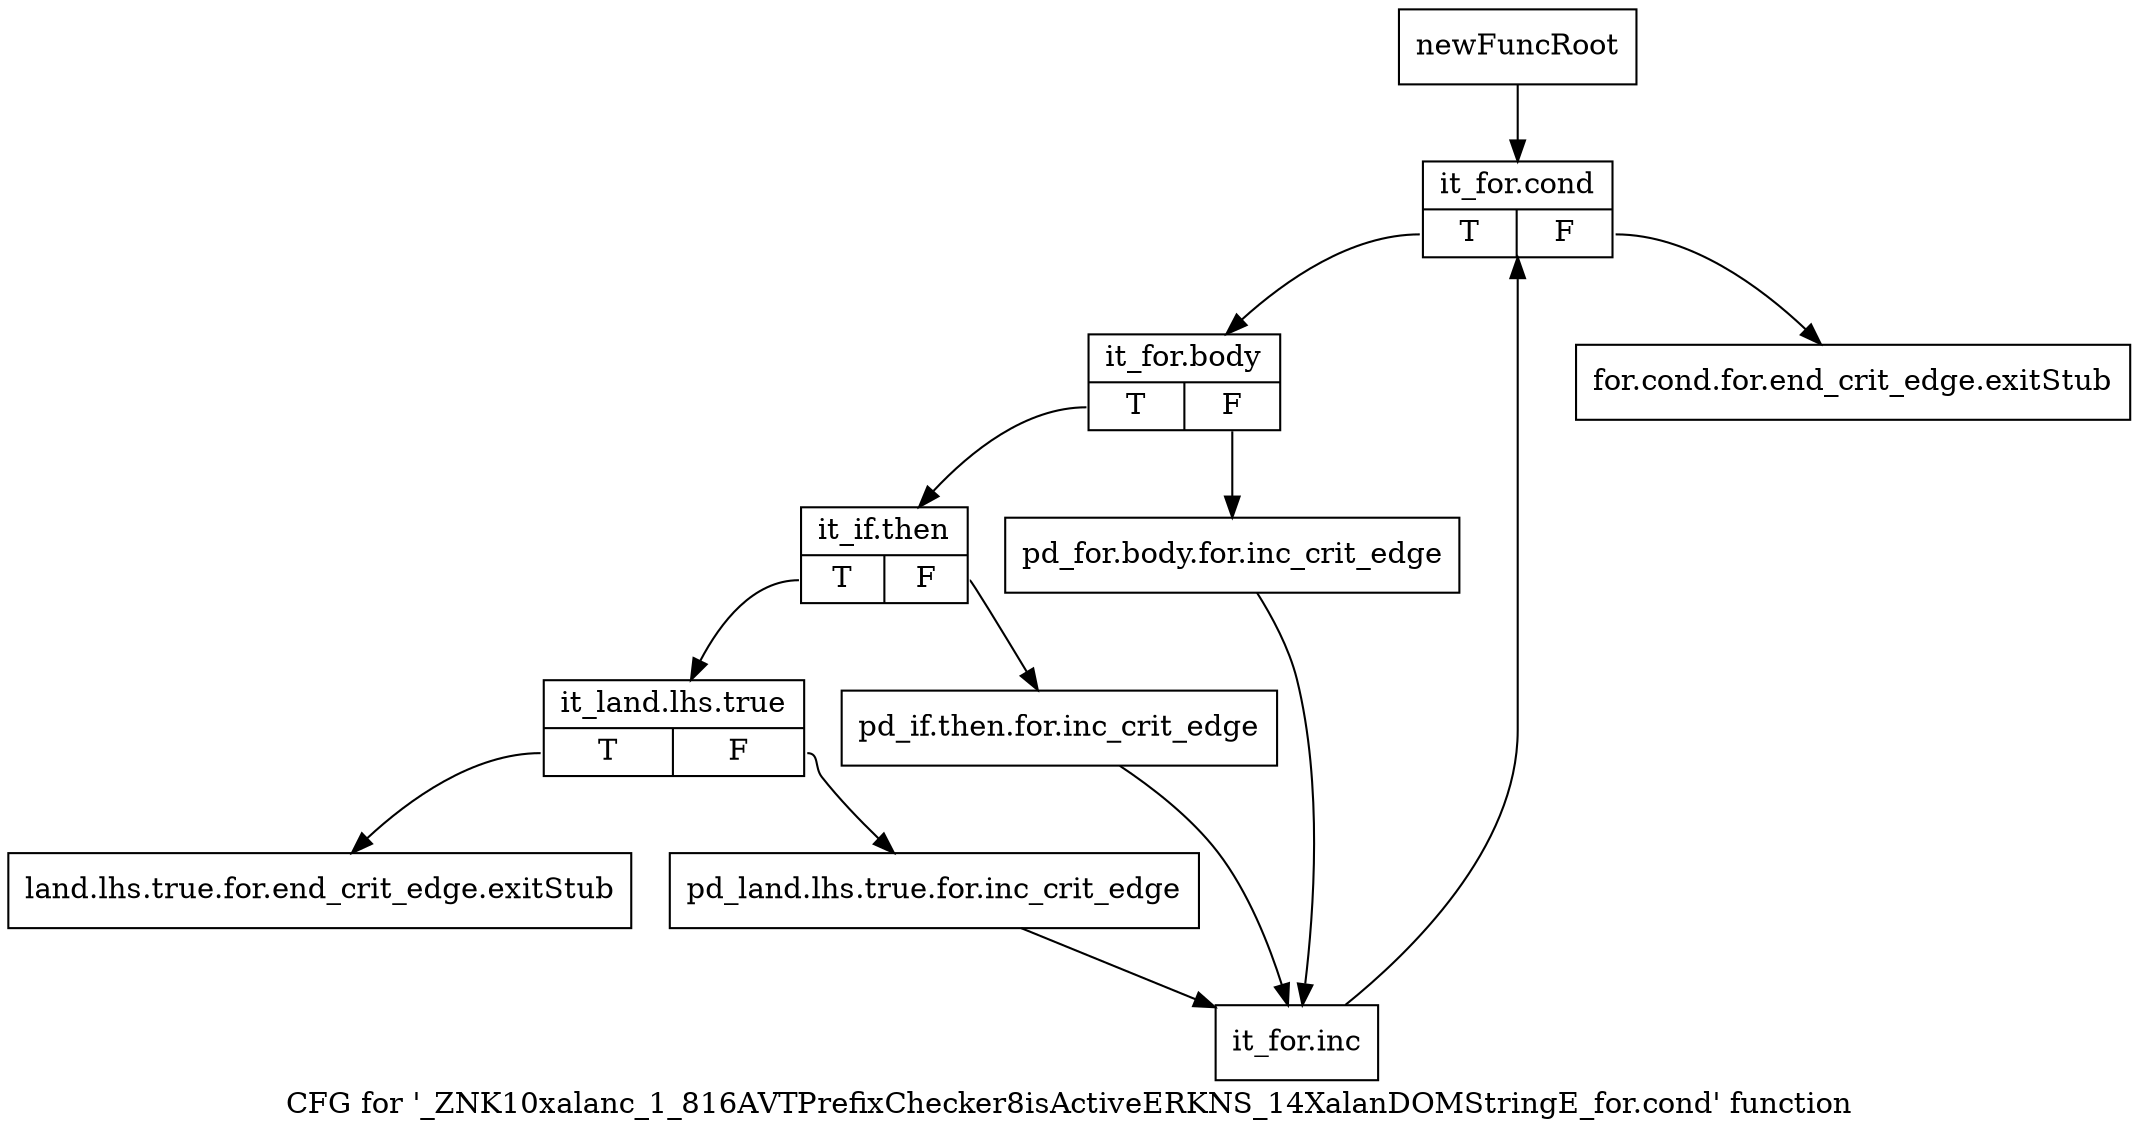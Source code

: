 digraph "CFG for '_ZNK10xalanc_1_816AVTPrefixChecker8isActiveERKNS_14XalanDOMStringE_for.cond' function" {
	label="CFG for '_ZNK10xalanc_1_816AVTPrefixChecker8isActiveERKNS_14XalanDOMStringE_for.cond' function";

	Node0x9f29d30 [shape=record,label="{newFuncRoot}"];
	Node0x9f29d30 -> Node0x9f29e20;
	Node0x9f29d80 [shape=record,label="{for.cond.for.end_crit_edge.exitStub}"];
	Node0x9f29dd0 [shape=record,label="{land.lhs.true.for.end_crit_edge.exitStub}"];
	Node0x9f29e20 [shape=record,label="{it_for.cond|{<s0>T|<s1>F}}"];
	Node0x9f29e20:s0 -> Node0x9f29e70;
	Node0x9f29e20:s1 -> Node0x9f29d80;
	Node0x9f29e70 [shape=record,label="{it_for.body|{<s0>T|<s1>F}}"];
	Node0x9f29e70:s0 -> Node0x9f29f10;
	Node0x9f29e70:s1 -> Node0x9f29ec0;
	Node0x9f29ec0 [shape=record,label="{pd_for.body.for.inc_crit_edge}"];
	Node0x9f29ec0 -> Node0x9f2a1c0;
	Node0x9f29f10 [shape=record,label="{it_if.then|{<s0>T|<s1>F}}"];
	Node0x9f29f10:s0 -> Node0x9f29fb0;
	Node0x9f29f10:s1 -> Node0x9f29f60;
	Node0x9f29f60 [shape=record,label="{pd_if.then.for.inc_crit_edge}"];
	Node0x9f29f60 -> Node0x9f2a1c0;
	Node0x9f29fb0 [shape=record,label="{it_land.lhs.true|{<s0>T|<s1>F}}"];
	Node0x9f29fb0:s0 -> Node0x9f29dd0;
	Node0x9f29fb0:s1 -> Node0x9f2a000;
	Node0x9f2a000 [shape=record,label="{pd_land.lhs.true.for.inc_crit_edge}"];
	Node0x9f2a000 -> Node0x9f2a1c0;
	Node0x9f2a1c0 [shape=record,label="{it_for.inc}"];
	Node0x9f2a1c0 -> Node0x9f29e20;
}
